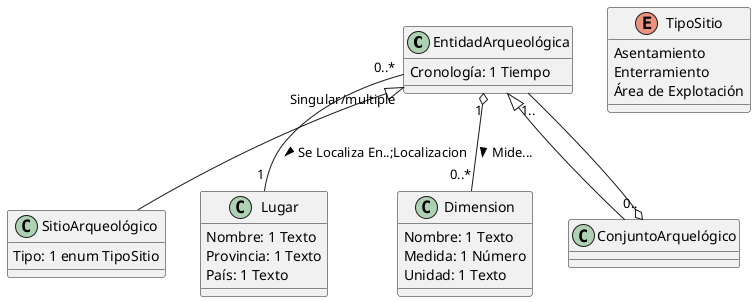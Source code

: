 @startuml

class EntidadArqueológica{
Cronología: 1 Tiempo
}
class SitioArqueológico{
Tipo: 1 enum TipoSitio
}
class Lugar{
Nombre: 1 Texto
Provincia: 1 Texto
País: 1 Texto
}
class Dimension{
Nombre: 1 Texto
Medida: 1 Número
Unidad: 1 Texto
}
enum TipoSitio{
Asentamiento
Enterramiento
Área de Explotación
}
EntidadArqueológica "1" o-- "0..*" Dimension : Mide... >
EntidadArqueológica <|-- ConjuntoArquelógico
ConjuntoArquelógico "0.." o-- "1.." EntidadArqueológica 
EntidadArqueológica "Singular/multiple"<|-- SitioArqueológico
EntidadArqueológica "0..*" -- "1"Lugar :Se Localiza En..;Localizacion >

@enduml